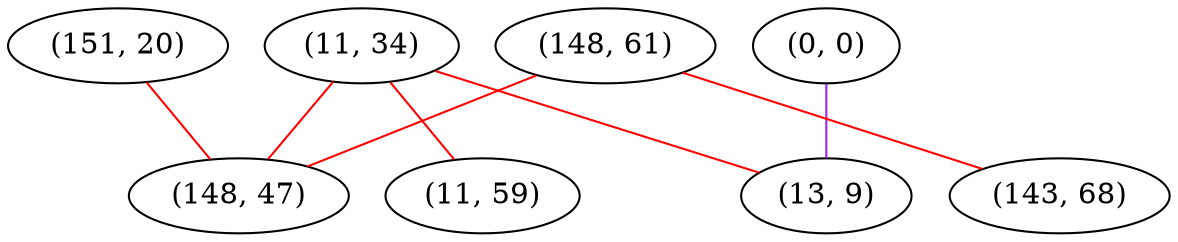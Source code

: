 graph "" {
"(151, 20)";
"(0, 0)";
"(11, 34)";
"(148, 61)";
"(11, 59)";
"(143, 68)";
"(13, 9)";
"(148, 47)";
"(151, 20)" -- "(148, 47)"  [color=red, key=0, weight=1];
"(0, 0)" -- "(13, 9)"  [color=purple, key=0, weight=4];
"(11, 34)" -- "(13, 9)"  [color=red, key=0, weight=1];
"(11, 34)" -- "(148, 47)"  [color=red, key=0, weight=1];
"(11, 34)" -- "(11, 59)"  [color=red, key=0, weight=1];
"(148, 61)" -- "(143, 68)"  [color=red, key=0, weight=1];
"(148, 61)" -- "(148, 47)"  [color=red, key=0, weight=1];
}
